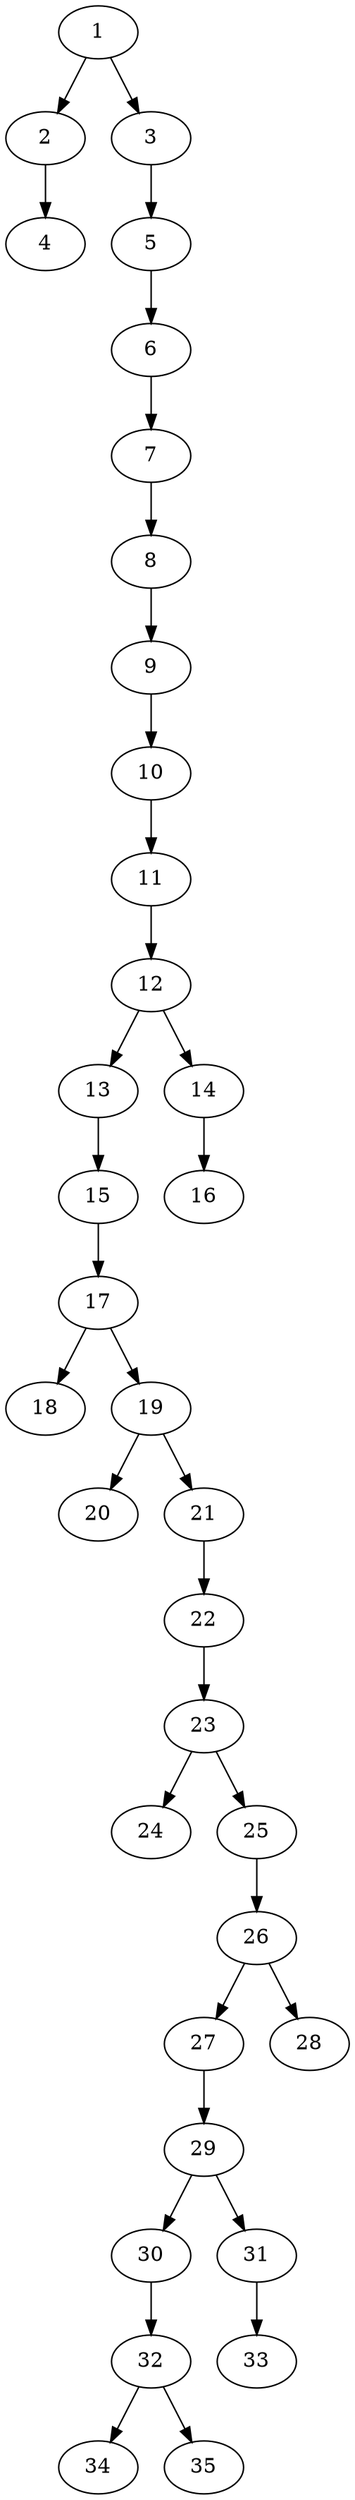 // DAG automatically generated by daggen at Thu Oct  3 14:05:36 2019
// ./daggen --dot -n 35 --ccr 0.5 --fat 0.3 --regular 0.5 --density 0.5 --mindata 5242880 --maxdata 52428800 
digraph G {
  1 [size="57513984", alpha="0.05", expect_size="28756992"] 
  1 -> 2 [size ="28756992"]
  1 -> 3 [size ="28756992"]
  2 [size="70912000", alpha="0.14", expect_size="35456000"] 
  2 -> 4 [size ="35456000"]
  3 [size="84379648", alpha="0.11", expect_size="42189824"] 
  3 -> 5 [size ="42189824"]
  4 [size="61669376", alpha="0.17", expect_size="30834688"] 
  5 [size="69365760", alpha="0.20", expect_size="34682880"] 
  5 -> 6 [size ="34682880"]
  6 [size="93165568", alpha="0.18", expect_size="46582784"] 
  6 -> 7 [size ="46582784"]
  7 [size="78460928", alpha="0.15", expect_size="39230464"] 
  7 -> 8 [size ="39230464"]
  8 [size="35727360", alpha="0.19", expect_size="17863680"] 
  8 -> 9 [size ="17863680"]
  9 [size="30636032", alpha="0.18", expect_size="15318016"] 
  9 -> 10 [size ="15318016"]
  10 [size="69998592", alpha="0.13", expect_size="34999296"] 
  10 -> 11 [size ="34999296"]
  11 [size="60876800", alpha="0.10", expect_size="30438400"] 
  11 -> 12 [size ="30438400"]
  12 [size="83980288", alpha="0.01", expect_size="41990144"] 
  12 -> 13 [size ="41990144"]
  12 -> 14 [size ="41990144"]
  13 [size="54188032", alpha="0.01", expect_size="27094016"] 
  13 -> 15 [size ="27094016"]
  14 [size="11337728", alpha="0.03", expect_size="5668864"] 
  14 -> 16 [size ="5668864"]
  15 [size="93435904", alpha="0.11", expect_size="46717952"] 
  15 -> 17 [size ="46717952"]
  16 [size="92289024", alpha="0.02", expect_size="46144512"] 
  17 [size="83505152", alpha="0.18", expect_size="41752576"] 
  17 -> 18 [size ="41752576"]
  17 -> 19 [size ="41752576"]
  18 [size="60088320", alpha="0.03", expect_size="30044160"] 
  19 [size="54259712", alpha="0.10", expect_size="27129856"] 
  19 -> 20 [size ="27129856"]
  19 -> 21 [size ="27129856"]
  20 [size="42608640", alpha="0.07", expect_size="21304320"] 
  21 [size="104038400", alpha="0.13", expect_size="52019200"] 
  21 -> 22 [size ="52019200"]
  22 [size="57108480", alpha="0.13", expect_size="28554240"] 
  22 -> 23 [size ="28554240"]
  23 [size="60209152", alpha="0.08", expect_size="30104576"] 
  23 -> 24 [size ="30104576"]
  23 -> 25 [size ="30104576"]
  24 [size="63987712", alpha="0.14", expect_size="31993856"] 
  25 [size="80070656", alpha="0.13", expect_size="40035328"] 
  25 -> 26 [size ="40035328"]
  26 [size="36294656", alpha="0.09", expect_size="18147328"] 
  26 -> 27 [size ="18147328"]
  26 -> 28 [size ="18147328"]
  27 [size="46661632", alpha="0.19", expect_size="23330816"] 
  27 -> 29 [size ="23330816"]
  28 [size="35801088", alpha="0.15", expect_size="17900544"] 
  29 [size="50573312", alpha="0.15", expect_size="25286656"] 
  29 -> 30 [size ="25286656"]
  29 -> 31 [size ="25286656"]
  30 [size="96929792", alpha="0.08", expect_size="48464896"] 
  30 -> 32 [size ="48464896"]
  31 [size="33789952", alpha="0.11", expect_size="16894976"] 
  31 -> 33 [size ="16894976"]
  32 [size="96927744", alpha="0.10", expect_size="48463872"] 
  32 -> 34 [size ="48463872"]
  32 -> 35 [size ="48463872"]
  33 [size="63655936", alpha="0.19", expect_size="31827968"] 
  34 [size="102238208", alpha="0.07", expect_size="51119104"] 
  35 [size="75120640", alpha="0.13", expect_size="37560320"] 
}
